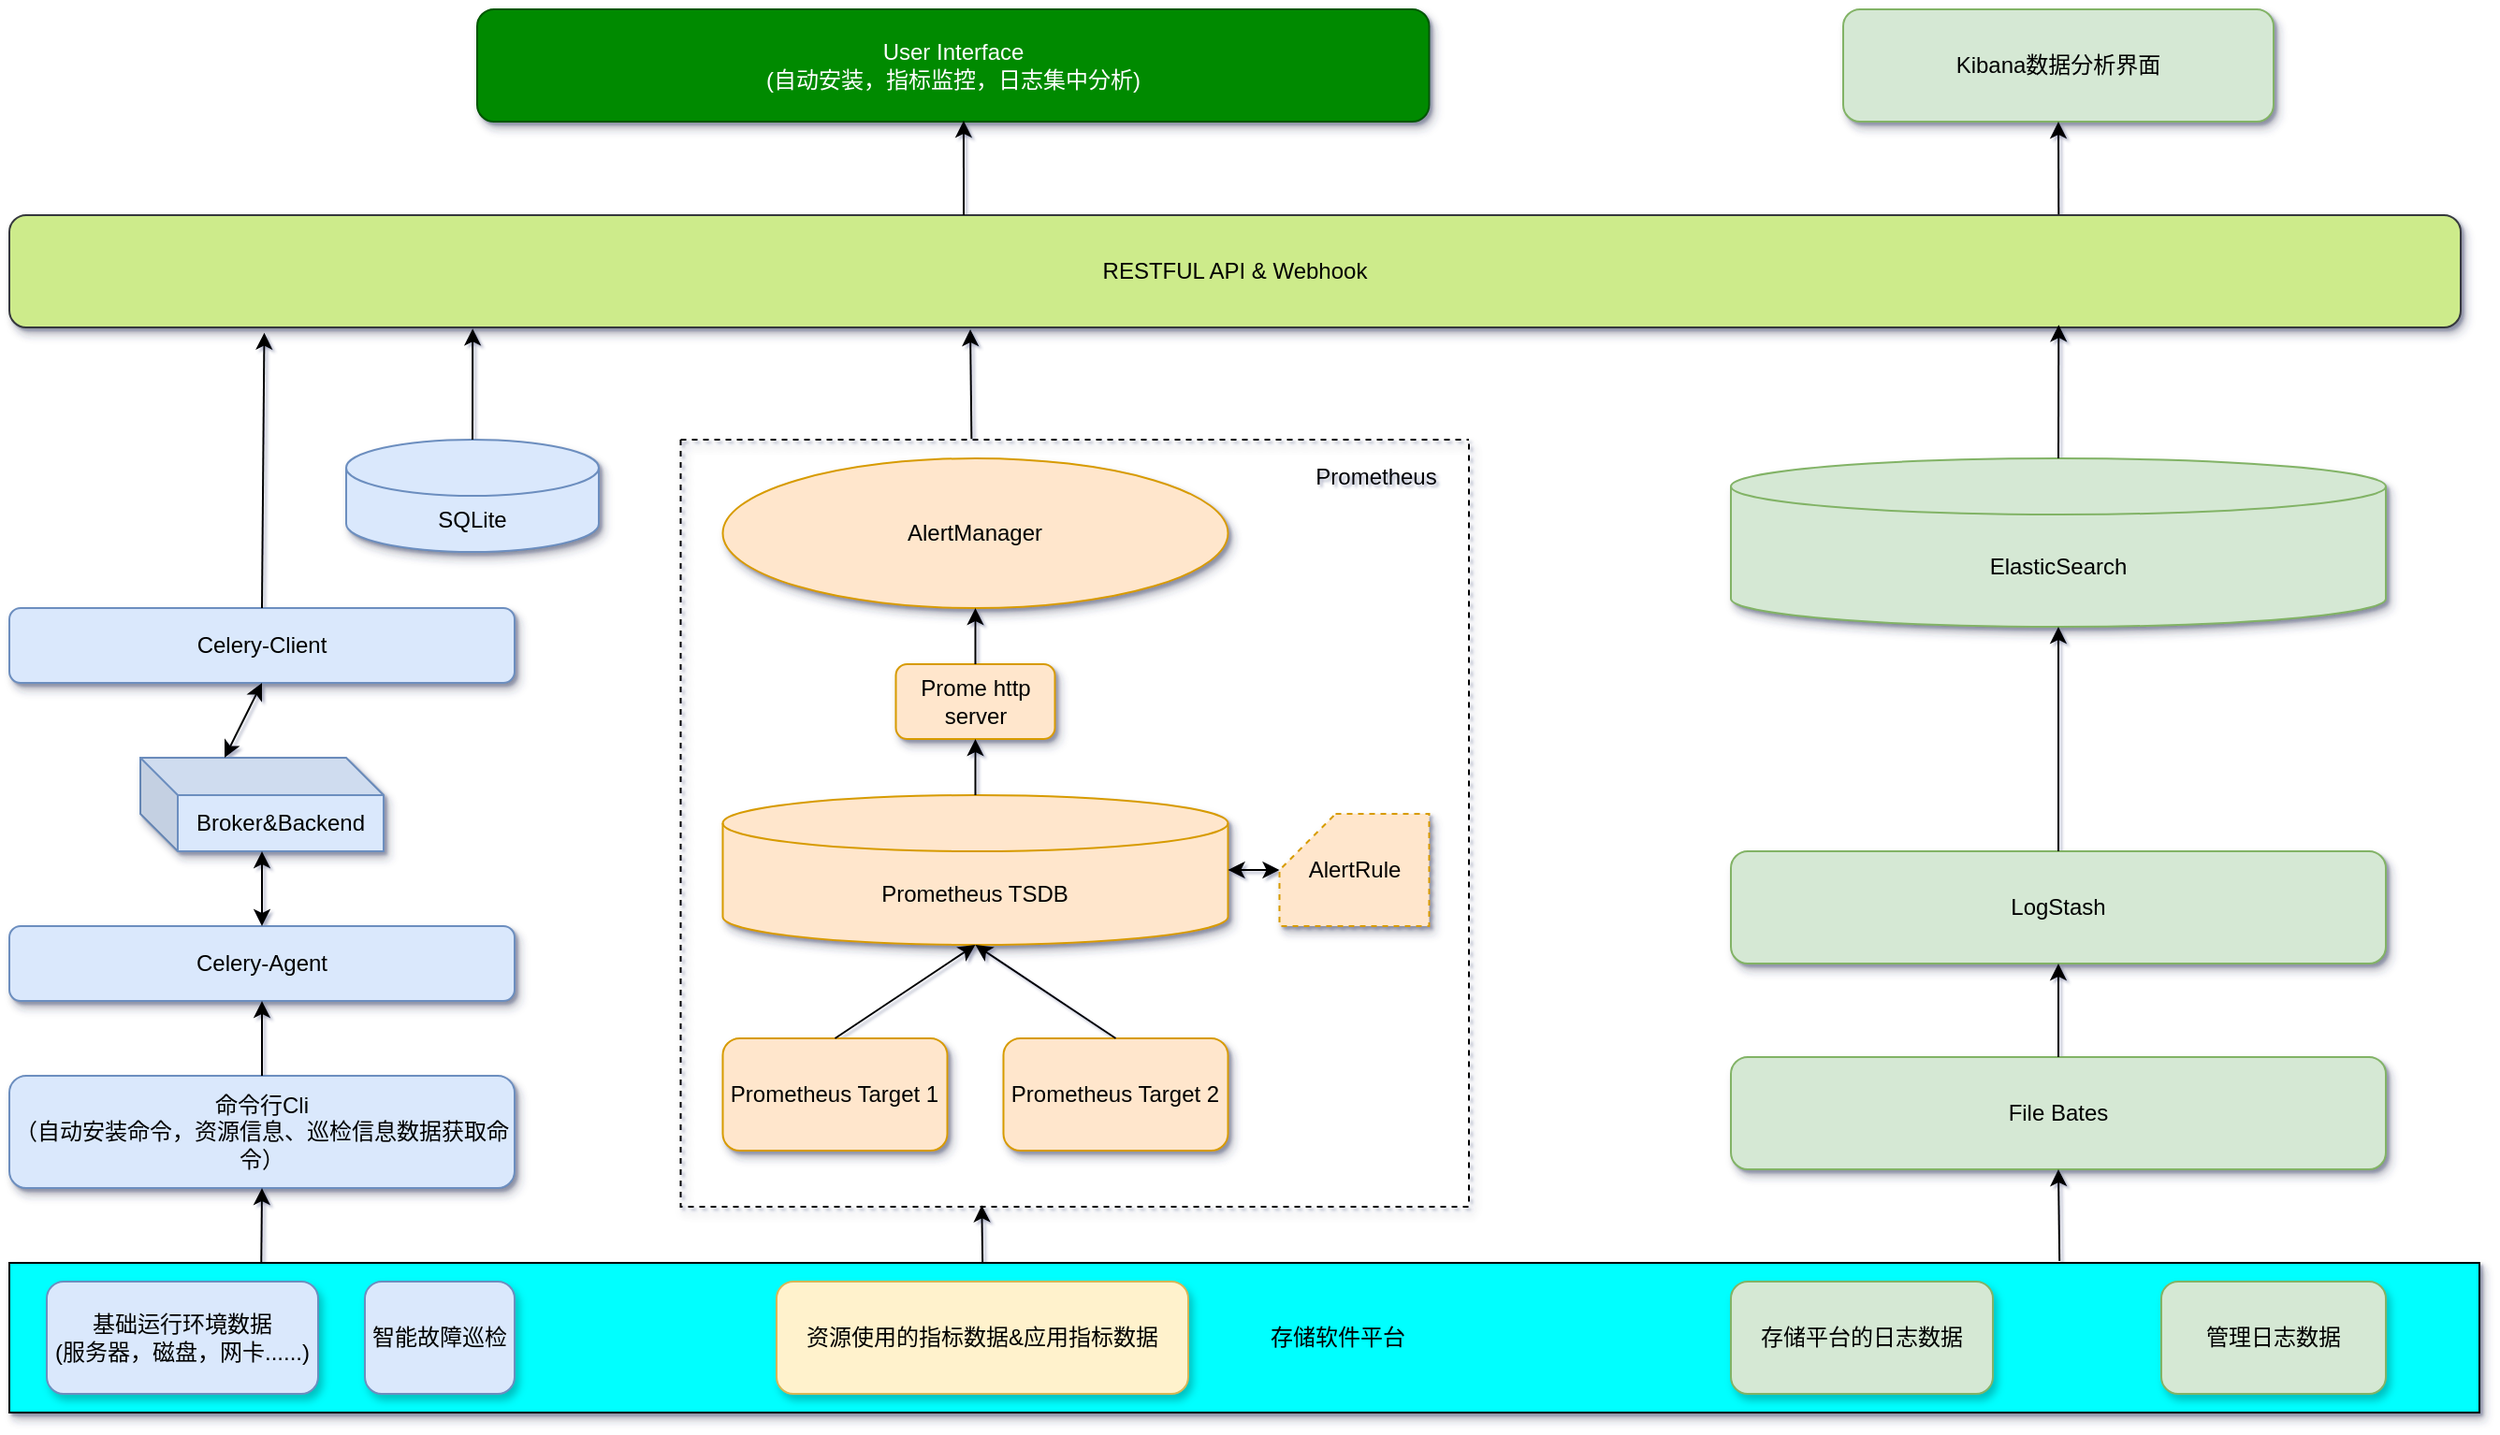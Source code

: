 <mxfile version="17.4.6" type="github">
  <diagram id="HKDHm3W87b2fDyW11oWb" name="Page-1">
    <mxGraphModel dx="813" dy="443" grid="1" gridSize="10" guides="1" tooltips="1" connect="1" arrows="1" fold="1" page="1" pageScale="1" pageWidth="1600" pageHeight="900" background="none" math="0" shadow="1">
      <root>
        <mxCell id="0" />
        <mxCell id="1" parent="0" />
        <mxCell id="1yw1eaSJNUBTZV5YgKpg-1" value="&amp;nbsp; &amp;nbsp; &amp;nbsp; &amp;nbsp; &amp;nbsp; &amp;nbsp; &amp;nbsp; &amp;nbsp; &amp;nbsp; &amp;nbsp; &amp;nbsp; &amp;nbsp; &amp;nbsp; &amp;nbsp; &amp;nbsp; 存储软件平台" style="rounded=0;whiteSpace=wrap;html=1;shadow=1;fillColor=#00FFFF;" vertex="1" parent="1">
          <mxGeometry x="130" y="760" width="1320" height="80" as="geometry" />
        </mxCell>
        <mxCell id="1yw1eaSJNUBTZV5YgKpg-2" value="&lt;span&gt;基础运行环境数据&lt;br&gt;(服务器，磁盘，网卡......)&lt;/span&gt;" style="rounded=1;whiteSpace=wrap;html=1;fillColor=#dae8fc;strokeColor=#6c8ebf;shadow=1;" vertex="1" parent="1">
          <mxGeometry x="150" y="770" width="145" height="60" as="geometry" />
        </mxCell>
        <mxCell id="1yw1eaSJNUBTZV5YgKpg-3" value="资源使用的指标数据&amp;amp;应用指标数据" style="rounded=1;whiteSpace=wrap;html=1;fillColor=#fff2cc;strokeColor=#d6b656;shadow=1;" vertex="1" parent="1">
          <mxGeometry x="540" y="770" width="220" height="60" as="geometry" />
        </mxCell>
        <mxCell id="1yw1eaSJNUBTZV5YgKpg-4" value="存储平台的日志数据" style="rounded=1;whiteSpace=wrap;html=1;fillColor=#d5e8d4;strokeColor=#82b366;shadow=1;" vertex="1" parent="1">
          <mxGeometry x="1050" y="770" width="140" height="60" as="geometry" />
        </mxCell>
        <mxCell id="1yw1eaSJNUBTZV5YgKpg-5" value="命令行Cli&lt;br&gt;（自动安装命令，资源信息、巡检信息数据获取命令）" style="rounded=1;whiteSpace=wrap;html=1;fillColor=#dae8fc;strokeColor=#6c8ebf;shadow=1;" vertex="1" parent="1">
          <mxGeometry x="130" y="660" width="270" height="60" as="geometry" />
        </mxCell>
        <mxCell id="1yw1eaSJNUBTZV5YgKpg-6" value="Prometheus TSDB" style="shape=cylinder3;whiteSpace=wrap;html=1;boundedLbl=1;backgroundOutline=1;size=15;shadow=1;fillColor=#ffe6cc;strokeColor=#d79b00;" vertex="1" parent="1">
          <mxGeometry x="511.25" y="510" width="270" height="80" as="geometry" />
        </mxCell>
        <mxCell id="1yw1eaSJNUBTZV5YgKpg-7" value="Prometheus Target 1" style="rounded=1;whiteSpace=wrap;html=1;shadow=1;fillColor=#ffe6cc;strokeColor=#d79b00;" vertex="1" parent="1">
          <mxGeometry x="511.25" y="640" width="120" height="60" as="geometry" />
        </mxCell>
        <mxCell id="1yw1eaSJNUBTZV5YgKpg-8" value="Prometheus Target 2" style="rounded=1;whiteSpace=wrap;html=1;shadow=1;fillColor=#ffe6cc;strokeColor=#d79b00;" vertex="1" parent="1">
          <mxGeometry x="661.25" y="640" width="120" height="60" as="geometry" />
        </mxCell>
        <mxCell id="1yw1eaSJNUBTZV5YgKpg-10" value="AlertManager" style="ellipse;whiteSpace=wrap;html=1;shadow=1;fillColor=#ffe6cc;strokeColor=#d79b00;" vertex="1" parent="1">
          <mxGeometry x="511.25" y="330" width="270" height="80" as="geometry" />
        </mxCell>
        <mxCell id="1yw1eaSJNUBTZV5YgKpg-11" value="RESTFUL API &amp;amp; Webhook" style="rounded=1;whiteSpace=wrap;html=1;shadow=1;fillColor=#cdeb8b;strokeColor=#36393d;" vertex="1" parent="1">
          <mxGeometry x="130" y="200" width="1310" height="60" as="geometry" />
        </mxCell>
        <mxCell id="1yw1eaSJNUBTZV5YgKpg-12" value="管理日志数据" style="rounded=1;whiteSpace=wrap;html=1;fillColor=#d5e8d4;strokeColor=#82b366;shadow=1;" vertex="1" parent="1">
          <mxGeometry x="1280" y="770" width="120" height="60" as="geometry" />
        </mxCell>
        <mxCell id="1yw1eaSJNUBTZV5YgKpg-13" value="SQLite" style="shape=cylinder3;whiteSpace=wrap;html=1;boundedLbl=1;backgroundOutline=1;size=15;shadow=1;fillColor=#dae8fc;strokeColor=#6c8ebf;" vertex="1" parent="1">
          <mxGeometry x="310" y="320" width="135" height="60" as="geometry" />
        </mxCell>
        <mxCell id="1yw1eaSJNUBTZV5YgKpg-14" value="Prome http server" style="rounded=1;whiteSpace=wrap;html=1;shadow=1;fillColor=#ffe6cc;strokeColor=#d79b00;" vertex="1" parent="1">
          <mxGeometry x="603.75" y="440" width="85" height="40" as="geometry" />
        </mxCell>
        <mxCell id="1yw1eaSJNUBTZV5YgKpg-15" value="智能故障巡检" style="rounded=1;whiteSpace=wrap;html=1;fillColor=#dae8fc;strokeColor=#6c8ebf;shadow=1;" vertex="1" parent="1">
          <mxGeometry x="320" y="770" width="80" height="60" as="geometry" />
        </mxCell>
        <mxCell id="1yw1eaSJNUBTZV5YgKpg-16" value="User Interface&lt;br&gt;(自动安装，指标监控，日志集中分析)" style="rounded=1;whiteSpace=wrap;html=1;shadow=1;fillColor=#008a00;fontColor=#ffffff;strokeColor=#005700;" vertex="1" parent="1">
          <mxGeometry x="380" y="90" width="508.75" height="60" as="geometry" />
        </mxCell>
        <mxCell id="1yw1eaSJNUBTZV5YgKpg-17" value="File Bates" style="rounded=1;whiteSpace=wrap;html=1;shadow=1;fillColor=#d5e8d4;strokeColor=#82b366;" vertex="1" parent="1">
          <mxGeometry x="1050" y="650" width="350" height="60" as="geometry" />
        </mxCell>
        <mxCell id="1yw1eaSJNUBTZV5YgKpg-18" value="LogStash" style="rounded=1;whiteSpace=wrap;html=1;shadow=1;fillColor=#d5e8d4;strokeColor=#82b366;" vertex="1" parent="1">
          <mxGeometry x="1050" y="540" width="350" height="60" as="geometry" />
        </mxCell>
        <mxCell id="1yw1eaSJNUBTZV5YgKpg-20" value="ElasticSearch" style="shape=cylinder3;whiteSpace=wrap;html=1;boundedLbl=1;backgroundOutline=1;size=15;shadow=1;fillColor=#d5e8d4;strokeColor=#82b366;" vertex="1" parent="1">
          <mxGeometry x="1050" y="330" width="350" height="90" as="geometry" />
        </mxCell>
        <mxCell id="1yw1eaSJNUBTZV5YgKpg-21" value="Kibana数据分析界面" style="rounded=1;whiteSpace=wrap;html=1;shadow=1;fillColor=#d5e8d4;strokeColor=#82b366;" vertex="1" parent="1">
          <mxGeometry x="1110" y="90" width="230" height="60" as="geometry" />
        </mxCell>
        <mxCell id="1yw1eaSJNUBTZV5YgKpg-24" value="" style="swimlane;startSize=0;shadow=1;dashed=1;fillColor=default;" vertex="1" parent="1">
          <mxGeometry x="488.75" y="320" width="421.25" height="410" as="geometry" />
        </mxCell>
        <mxCell id="1yw1eaSJNUBTZV5YgKpg-40" value="AlertRule" style="shape=card;whiteSpace=wrap;html=1;shadow=1;dashed=1;fillColor=#ffe6cc;strokeColor=#d79b00;" vertex="1" parent="1yw1eaSJNUBTZV5YgKpg-24">
          <mxGeometry x="320" y="200" width="80" height="60" as="geometry" />
        </mxCell>
        <mxCell id="1yw1eaSJNUBTZV5YgKpg-41" value="Prometheus" style="text;html=1;align=center;verticalAlign=middle;resizable=0;points=[];autosize=1;strokeColor=none;fillColor=none;" vertex="1" parent="1yw1eaSJNUBTZV5YgKpg-24">
          <mxGeometry x="331.25" y="10" width="80" height="20" as="geometry" />
        </mxCell>
        <mxCell id="1yw1eaSJNUBTZV5YgKpg-25" value="" style="endArrow=classic;html=1;rounded=0;entryX=0.5;entryY=1;entryDx=0;entryDy=0;exitX=0.102;exitY=0;exitDx=0;exitDy=0;exitPerimeter=0;" edge="1" parent="1" source="1yw1eaSJNUBTZV5YgKpg-1" target="1yw1eaSJNUBTZV5YgKpg-5">
          <mxGeometry width="50" height="50" relative="1" as="geometry">
            <mxPoint x="265" y="750" as="sourcePoint" />
            <mxPoint x="790" y="590" as="targetPoint" />
          </mxGeometry>
        </mxCell>
        <mxCell id="1yw1eaSJNUBTZV5YgKpg-28" value="" style="endArrow=classic;html=1;rounded=0;exitX=0.394;exitY=-0.001;exitDx=0;exitDy=0;exitPerimeter=0;entryX=0.382;entryY=0.998;entryDx=0;entryDy=0;entryPerimeter=0;" edge="1" parent="1" source="1yw1eaSJNUBTZV5YgKpg-1" target="1yw1eaSJNUBTZV5YgKpg-24">
          <mxGeometry width="50" height="50" relative="1" as="geometry">
            <mxPoint x="790" y="540" as="sourcePoint" />
            <mxPoint x="840" y="490" as="targetPoint" />
          </mxGeometry>
        </mxCell>
        <mxCell id="1yw1eaSJNUBTZV5YgKpg-29" value="" style="endArrow=classic;html=1;rounded=0;entryX=0.392;entryY=1.017;entryDx=0;entryDy=0;entryPerimeter=0;exitX=0.369;exitY=-0.001;exitDx=0;exitDy=0;exitPerimeter=0;" edge="1" parent="1" source="1yw1eaSJNUBTZV5YgKpg-24" target="1yw1eaSJNUBTZV5YgKpg-11">
          <mxGeometry width="50" height="50" relative="1" as="geometry">
            <mxPoint x="700" y="420" as="sourcePoint" />
            <mxPoint x="750" y="370" as="targetPoint" />
          </mxGeometry>
        </mxCell>
        <mxCell id="1yw1eaSJNUBTZV5YgKpg-30" value="" style="endArrow=classic;html=1;rounded=0;exitX=0.83;exitY=-0.012;exitDx=0;exitDy=0;exitPerimeter=0;entryX=0.5;entryY=1;entryDx=0;entryDy=0;" edge="1" parent="1" source="1yw1eaSJNUBTZV5YgKpg-1" target="1yw1eaSJNUBTZV5YgKpg-17">
          <mxGeometry width="50" height="50" relative="1" as="geometry">
            <mxPoint x="840" y="540" as="sourcePoint" />
            <mxPoint x="890" y="490" as="targetPoint" />
          </mxGeometry>
        </mxCell>
        <mxCell id="1yw1eaSJNUBTZV5YgKpg-31" value="" style="endArrow=classic;html=1;rounded=0;exitX=0.5;exitY=0;exitDx=0;exitDy=0;entryX=0.5;entryY=1;entryDx=0;entryDy=0;" edge="1" parent="1" source="1yw1eaSJNUBTZV5YgKpg-17" target="1yw1eaSJNUBTZV5YgKpg-18">
          <mxGeometry width="50" height="50" relative="1" as="geometry">
            <mxPoint x="1235.6" y="769.04" as="sourcePoint" />
            <mxPoint x="1235" y="720" as="targetPoint" />
          </mxGeometry>
        </mxCell>
        <mxCell id="1yw1eaSJNUBTZV5YgKpg-32" value="" style="endArrow=classic;html=1;rounded=0;exitX=0.5;exitY=0;exitDx=0;exitDy=0;entryX=0.5;entryY=1;entryDx=0;entryDy=0;entryPerimeter=0;" edge="1" parent="1" source="1yw1eaSJNUBTZV5YgKpg-18" target="1yw1eaSJNUBTZV5YgKpg-20">
          <mxGeometry width="50" height="50" relative="1" as="geometry">
            <mxPoint x="1245.6" y="779.04" as="sourcePoint" />
            <mxPoint x="1245" y="730" as="targetPoint" />
          </mxGeometry>
        </mxCell>
        <mxCell id="1yw1eaSJNUBTZV5YgKpg-33" value="" style="endArrow=classic;html=1;rounded=0;entryX=0.836;entryY=0.977;entryDx=0;entryDy=0;entryPerimeter=0;exitX=0.5;exitY=0;exitDx=0;exitDy=0;exitPerimeter=0;" edge="1" parent="1" source="1yw1eaSJNUBTZV5YgKpg-20" target="1yw1eaSJNUBTZV5YgKpg-11">
          <mxGeometry width="50" height="50" relative="1" as="geometry">
            <mxPoint x="1060" y="400" as="sourcePoint" />
            <mxPoint x="1110" y="350" as="targetPoint" />
          </mxGeometry>
        </mxCell>
        <mxCell id="1yw1eaSJNUBTZV5YgKpg-34" value="" style="endArrow=classic;html=1;rounded=0;entryX=0.511;entryY=0.992;entryDx=0;entryDy=0;entryPerimeter=0;" edge="1" parent="1" target="1yw1eaSJNUBTZV5YgKpg-16">
          <mxGeometry width="50" height="50" relative="1" as="geometry">
            <mxPoint x="640" y="200" as="sourcePoint" />
            <mxPoint x="700" y="350" as="targetPoint" />
          </mxGeometry>
        </mxCell>
        <mxCell id="1yw1eaSJNUBTZV5YgKpg-36" value="" style="endArrow=classic;html=1;rounded=0;exitX=0.5;exitY=0;exitDx=0;exitDy=0;entryX=0.5;entryY=1;entryDx=0;entryDy=0;entryPerimeter=0;" edge="1" parent="1" source="1yw1eaSJNUBTZV5YgKpg-7" target="1yw1eaSJNUBTZV5YgKpg-6">
          <mxGeometry width="50" height="50" relative="1" as="geometry">
            <mxPoint x="820" y="600" as="sourcePoint" />
            <mxPoint x="870" y="550" as="targetPoint" />
          </mxGeometry>
        </mxCell>
        <mxCell id="1yw1eaSJNUBTZV5YgKpg-37" value="" style="endArrow=classic;html=1;rounded=0;exitX=0.5;exitY=0;exitDx=0;exitDy=0;entryX=0.5;entryY=1;entryDx=0;entryDy=0;entryPerimeter=0;" edge="1" parent="1" source="1yw1eaSJNUBTZV5YgKpg-8" target="1yw1eaSJNUBTZV5YgKpg-6">
          <mxGeometry width="50" height="50" relative="1" as="geometry">
            <mxPoint x="581.25" y="650" as="sourcePoint" />
            <mxPoint x="656.25" y="600" as="targetPoint" />
          </mxGeometry>
        </mxCell>
        <mxCell id="1yw1eaSJNUBTZV5YgKpg-38" value="" style="endArrow=classic;html=1;rounded=0;exitX=0.5;exitY=0;exitDx=0;exitDy=0;entryX=0.5;entryY=1;entryDx=0;entryDy=0;exitPerimeter=0;" edge="1" parent="1" source="1yw1eaSJNUBTZV5YgKpg-6" target="1yw1eaSJNUBTZV5YgKpg-14">
          <mxGeometry width="50" height="50" relative="1" as="geometry">
            <mxPoint x="591.25" y="660" as="sourcePoint" />
            <mxPoint x="666.25" y="610" as="targetPoint" />
          </mxGeometry>
        </mxCell>
        <mxCell id="1yw1eaSJNUBTZV5YgKpg-39" value="" style="endArrow=classic;html=1;rounded=0;exitX=0.5;exitY=0;exitDx=0;exitDy=0;entryX=0.5;entryY=1;entryDx=0;entryDy=0;" edge="1" parent="1" source="1yw1eaSJNUBTZV5YgKpg-14" target="1yw1eaSJNUBTZV5YgKpg-10">
          <mxGeometry width="50" height="50" relative="1" as="geometry">
            <mxPoint x="601.25" y="670" as="sourcePoint" />
            <mxPoint x="676.25" y="620" as="targetPoint" />
          </mxGeometry>
        </mxCell>
        <mxCell id="1yw1eaSJNUBTZV5YgKpg-43" value="Celery-Agent" style="rounded=1;whiteSpace=wrap;html=1;shadow=1;fillColor=#dae8fc;strokeColor=#6c8ebf;" vertex="1" parent="1">
          <mxGeometry x="130" y="580" width="270" height="40" as="geometry" />
        </mxCell>
        <mxCell id="1yw1eaSJNUBTZV5YgKpg-44" value="Broker&amp;amp;Backend" style="shape=cube;whiteSpace=wrap;html=1;boundedLbl=1;backgroundOutline=1;darkOpacity=0.05;darkOpacity2=0.1;shadow=1;fillColor=#dae8fc;strokeColor=#6c8ebf;" vertex="1" parent="1">
          <mxGeometry x="200" y="490" width="130" height="50" as="geometry" />
        </mxCell>
        <mxCell id="1yw1eaSJNUBTZV5YgKpg-45" value="Celery-Client" style="rounded=1;whiteSpace=wrap;html=1;shadow=1;fillColor=#dae8fc;strokeColor=#6c8ebf;" vertex="1" parent="1">
          <mxGeometry x="130" y="410" width="270" height="40" as="geometry" />
        </mxCell>
        <mxCell id="1yw1eaSJNUBTZV5YgKpg-46" value="" style="endArrow=classic;html=1;rounded=0;exitX=0.5;exitY=0;exitDx=0;exitDy=0;entryX=0.104;entryY=1.047;entryDx=0;entryDy=0;entryPerimeter=0;" edge="1" parent="1" source="1yw1eaSJNUBTZV5YgKpg-45" target="1yw1eaSJNUBTZV5YgKpg-11">
          <mxGeometry width="50" height="50" relative="1" as="geometry">
            <mxPoint x="430" y="430" as="sourcePoint" />
            <mxPoint x="480" y="380" as="targetPoint" />
          </mxGeometry>
        </mxCell>
        <mxCell id="1yw1eaSJNUBTZV5YgKpg-47" value="" style="endArrow=classic;startArrow=classic;html=1;rounded=0;exitX=0;exitY=0;exitDx=45;exitDy=0;exitPerimeter=0;entryX=0.5;entryY=1;entryDx=0;entryDy=0;" edge="1" parent="1" source="1yw1eaSJNUBTZV5YgKpg-44" target="1yw1eaSJNUBTZV5YgKpg-45">
          <mxGeometry width="50" height="50" relative="1" as="geometry">
            <mxPoint x="430" y="430" as="sourcePoint" />
            <mxPoint x="480" y="380" as="targetPoint" />
          </mxGeometry>
        </mxCell>
        <mxCell id="1yw1eaSJNUBTZV5YgKpg-48" value="" style="endArrow=classic;startArrow=classic;html=1;rounded=0;exitX=0.5;exitY=0;exitDx=0;exitDy=0;entryX=0;entryY=0;entryDx=65;entryDy=50;entryPerimeter=0;" edge="1" parent="1" source="1yw1eaSJNUBTZV5YgKpg-43" target="1yw1eaSJNUBTZV5YgKpg-44">
          <mxGeometry width="50" height="50" relative="1" as="geometry">
            <mxPoint x="430" y="520" as="sourcePoint" />
            <mxPoint x="480" y="470" as="targetPoint" />
          </mxGeometry>
        </mxCell>
        <mxCell id="1yw1eaSJNUBTZV5YgKpg-49" value="" style="endArrow=classic;html=1;rounded=0;exitX=0.5;exitY=0;exitDx=0;exitDy=0;entryX=0.5;entryY=1;entryDx=0;entryDy=0;" edge="1" parent="1" source="1yw1eaSJNUBTZV5YgKpg-5" target="1yw1eaSJNUBTZV5YgKpg-43">
          <mxGeometry width="50" height="50" relative="1" as="geometry">
            <mxPoint x="430" y="600" as="sourcePoint" />
            <mxPoint x="480" y="550" as="targetPoint" />
          </mxGeometry>
        </mxCell>
        <mxCell id="1yw1eaSJNUBTZV5YgKpg-50" value="" style="endArrow=classic;startArrow=classic;html=1;rounded=0;entryX=0;entryY=0;entryDx=0;entryDy=30;entryPerimeter=0;exitX=1;exitY=0.5;exitDx=0;exitDy=0;exitPerimeter=0;" edge="1" parent="1" source="1yw1eaSJNUBTZV5YgKpg-6" target="1yw1eaSJNUBTZV5YgKpg-40">
          <mxGeometry width="50" height="50" relative="1" as="geometry">
            <mxPoint x="680" y="680" as="sourcePoint" />
            <mxPoint x="730" y="630" as="targetPoint" />
          </mxGeometry>
        </mxCell>
        <mxCell id="1yw1eaSJNUBTZV5YgKpg-51" value="" style="endArrow=classic;html=1;rounded=0;entryX=0.5;entryY=1;entryDx=0;entryDy=0;exitX=0.836;exitY=-0.007;exitDx=0;exitDy=0;exitPerimeter=0;" edge="1" parent="1" source="1yw1eaSJNUBTZV5YgKpg-11" target="1yw1eaSJNUBTZV5YgKpg-21">
          <mxGeometry width="50" height="50" relative="1" as="geometry">
            <mxPoint x="1120" y="250" as="sourcePoint" />
            <mxPoint x="1170" y="200" as="targetPoint" />
          </mxGeometry>
        </mxCell>
        <mxCell id="1yw1eaSJNUBTZV5YgKpg-52" value="" style="endArrow=classic;html=1;rounded=0;entryX=0.189;entryY=1.011;entryDx=0;entryDy=0;entryPerimeter=0;exitX=0.5;exitY=0;exitDx=0;exitDy=0;exitPerimeter=0;" edge="1" parent="1" source="1yw1eaSJNUBTZV5YgKpg-13" target="1yw1eaSJNUBTZV5YgKpg-11">
          <mxGeometry width="50" height="50" relative="1" as="geometry">
            <mxPoint x="590" y="480" as="sourcePoint" />
            <mxPoint x="640" y="430" as="targetPoint" />
          </mxGeometry>
        </mxCell>
      </root>
    </mxGraphModel>
  </diagram>
</mxfile>
